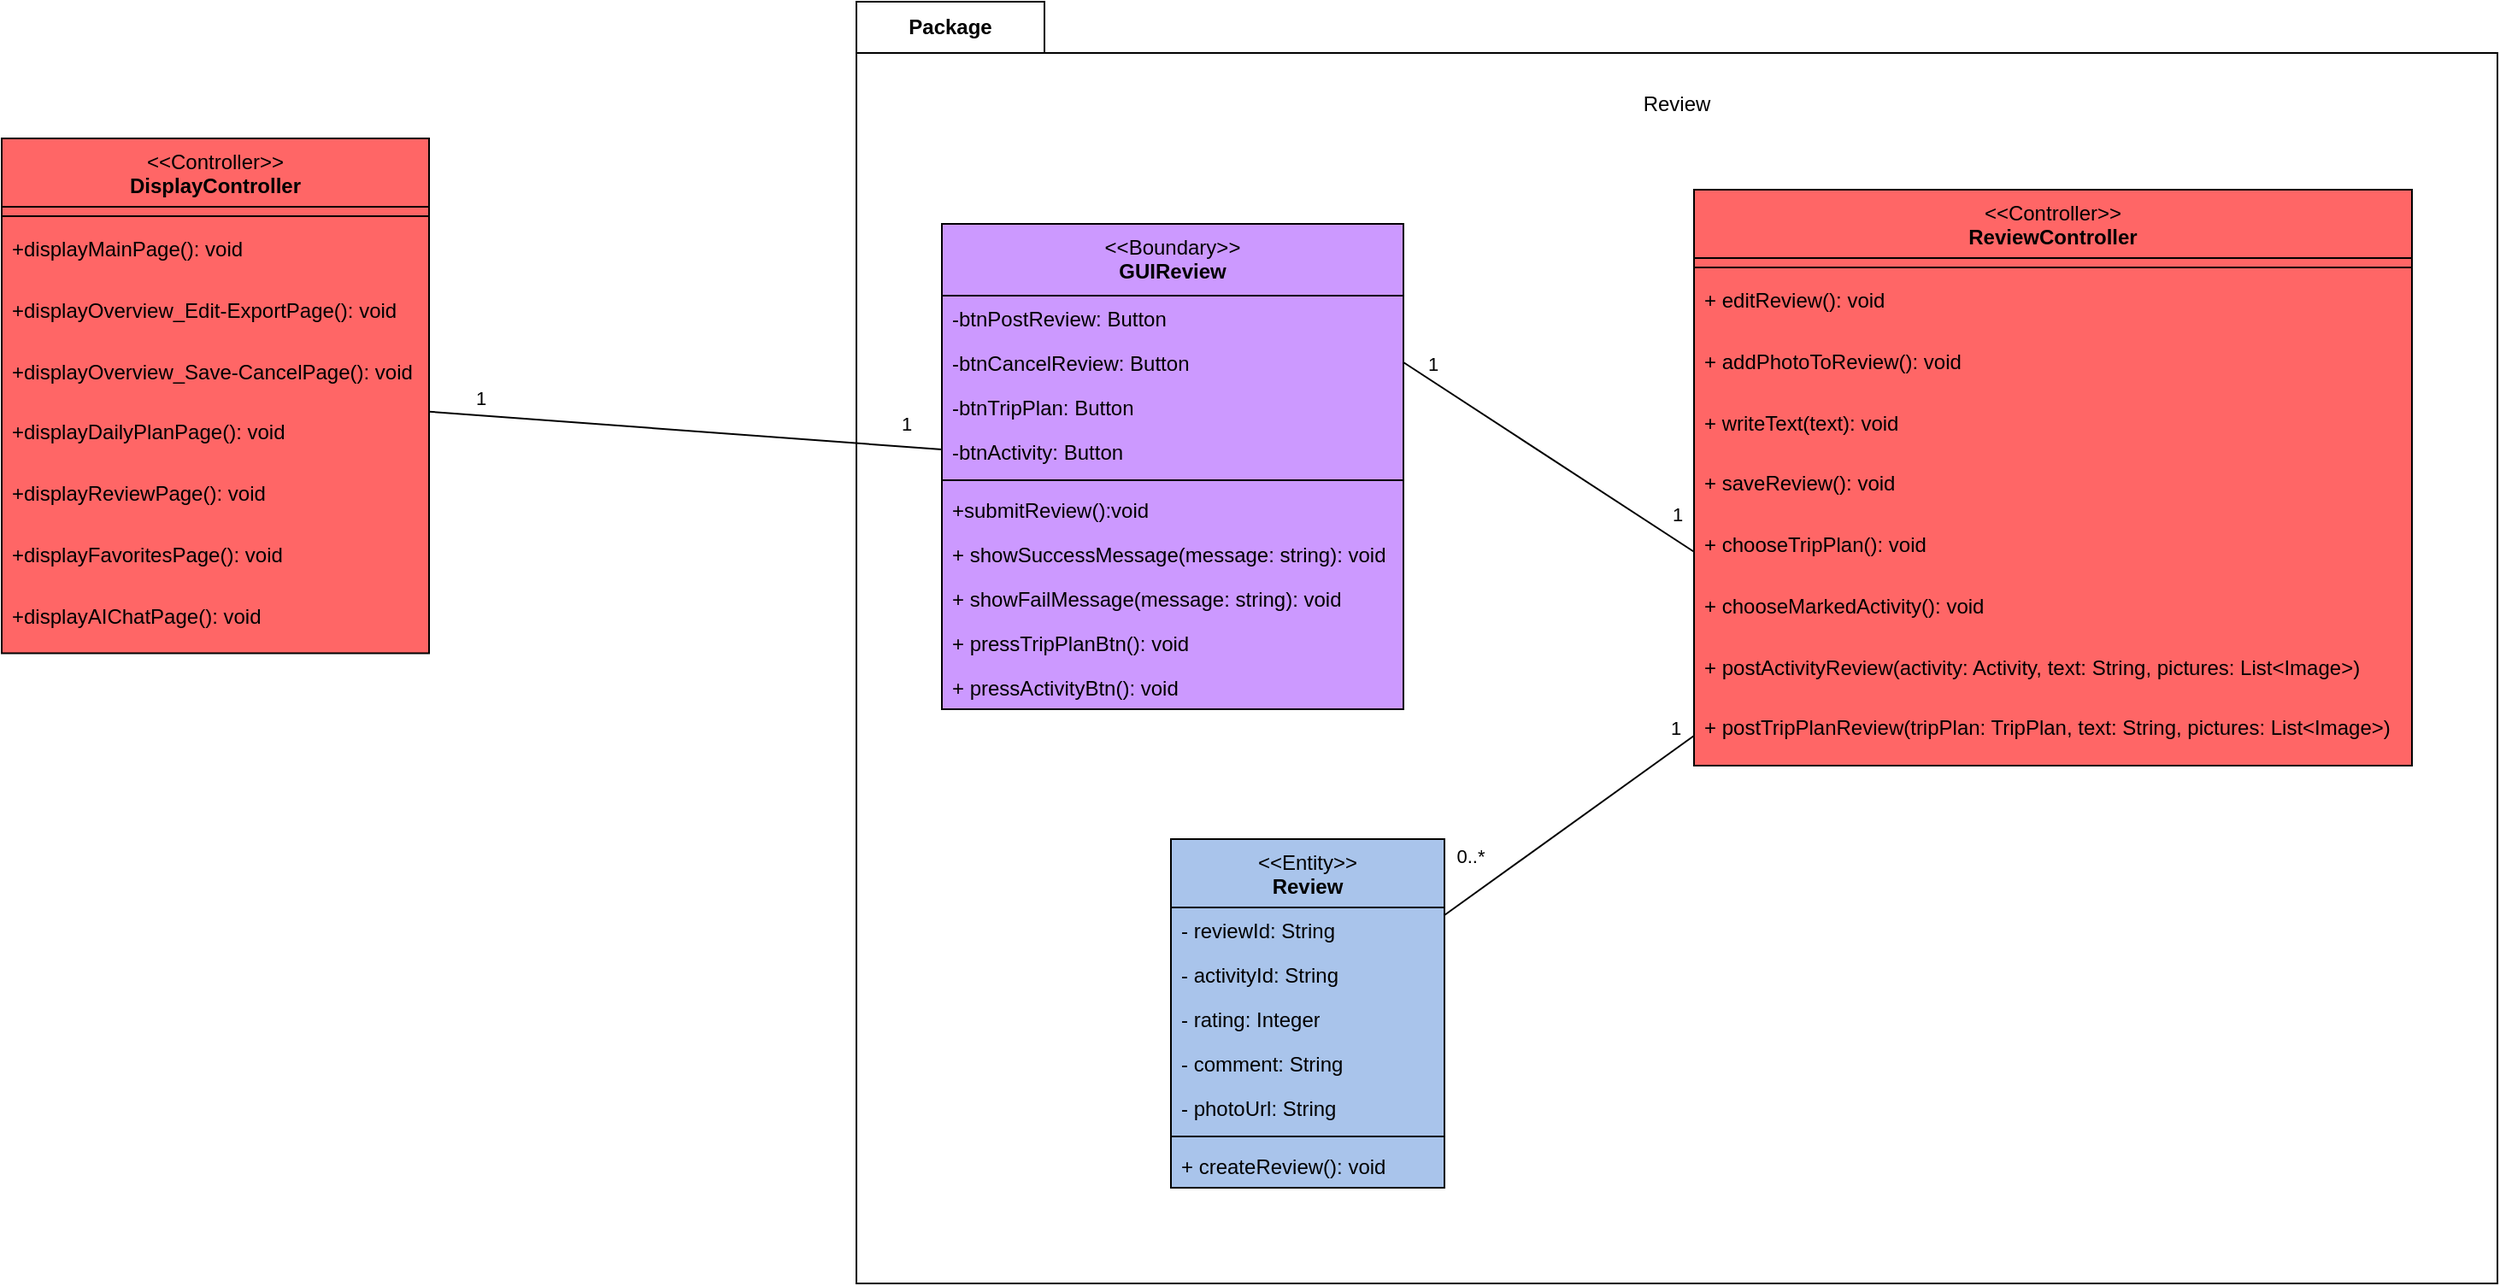 <mxfile version="27.0.1">
  <diagram id="Irjonav8dbQ_voJieWPL" name="Review">
    <mxGraphModel dx="1111" dy="440" grid="1" gridSize="10" guides="1" tooltips="1" connect="1" arrows="1" fold="1" page="1" pageScale="1" pageWidth="827" pageHeight="1169" math="0" shadow="0">
      <root>
        <mxCell id="0" />
        <mxCell id="1" parent="0" />
        <mxCell id="8MBeUae0GPYBS13Bdwm8-1" value="Package" style="shape=folder;fontStyle=1;tabWidth=110;tabHeight=30;tabPosition=left;html=1;boundedLbl=1;labelInHeader=1;container=0;collapsible=0;whiteSpace=wrap;" parent="1" vertex="1">
          <mxGeometry x="640" y="50" width="960" height="750" as="geometry" />
        </mxCell>
        <mxCell id="8MBeUae0GPYBS13Bdwm8-2" value="Review" style="html=1;strokeColor=none;resizeWidth=1;resizeHeight=1;fillColor=none;part=1;connectable=0;allowArrows=0;deletable=0;whiteSpace=wrap;" parent="1" vertex="1">
          <mxGeometry x="820" y="50" width="600" height="60" as="geometry">
            <mxPoint y="30" as="offset" />
          </mxGeometry>
        </mxCell>
        <mxCell id="ggCcQm-APmJ0wYIP901q-1" value="&lt;div&gt;&lt;span style=&quot;font-weight: normal;&quot;&gt;&amp;lt;&amp;lt;Controller&amp;gt;&amp;gt;&lt;/span&gt;&lt;/div&gt;ReviewController" style="swimlane;fontStyle=1;align=center;verticalAlign=top;childLayout=stackLayout;horizontal=1;startSize=40;horizontalStack=0;resizeParent=1;resizeParentMax=0;resizeLast=0;collapsible=1;marginBottom=0;whiteSpace=wrap;html=1;strokeColor=default;swimlaneFillColor=#FF6666;fontFamily=Helvetica;fontSize=12;fontColor=default;fillColor=#FF6666;" parent="1" vertex="1">
          <mxGeometry x="1130" y="160" width="420" height="337" as="geometry" />
        </mxCell>
        <mxCell id="ggCcQm-APmJ0wYIP901q-2" value="" style="line;strokeWidth=1;fillColor=#FF6666;align=center;verticalAlign=top;spacingTop=-1;spacingLeft=3;spacingRight=3;rotatable=0;labelPosition=right;points=[];portConstraint=eastwest;strokeColor=default;swimlaneFillColor=#FF6666;fontFamily=Helvetica;fontSize=12;fontColor=default;fontStyle=1;horizontal=1;" parent="ggCcQm-APmJ0wYIP901q-1" vertex="1">
          <mxGeometry y="40" width="420" height="11" as="geometry" />
        </mxCell>
        <mxCell id="ggCcQm-APmJ0wYIP901q-3" value="+ editReview(): void" style="text;strokeColor=none;fillColor=none;align=left;verticalAlign=top;spacingLeft=4;spacingRight=4;overflow=hidden;rotatable=0;points=[[0,0.5],[1,0.5]];portConstraint=eastwest;whiteSpace=wrap;html=1;fontFamily=Helvetica;fontSize=12;fontColor=default;fontStyle=0;horizontal=1;" parent="ggCcQm-APmJ0wYIP901q-1" vertex="1">
          <mxGeometry y="51" width="420" height="35.75" as="geometry" />
        </mxCell>
        <mxCell id="ggCcQm-APmJ0wYIP901q-4" value="+ addPhotoToReview(): void" style="text;strokeColor=none;fillColor=none;align=left;verticalAlign=top;spacingLeft=4;spacingRight=4;overflow=hidden;rotatable=0;points=[[0,0.5],[1,0.5]];portConstraint=eastwest;whiteSpace=wrap;html=1;fontFamily=Helvetica;fontSize=12;fontColor=default;fontStyle=0;horizontal=1;" parent="ggCcQm-APmJ0wYIP901q-1" vertex="1">
          <mxGeometry y="86.75" width="420" height="35.75" as="geometry" />
        </mxCell>
        <mxCell id="ggCcQm-APmJ0wYIP901q-5" value="+ writeText(text): void" style="text;strokeColor=none;fillColor=none;align=left;verticalAlign=top;spacingLeft=4;spacingRight=4;overflow=hidden;rotatable=0;points=[[0,0.5],[1,0.5]];portConstraint=eastwest;whiteSpace=wrap;html=1;fontFamily=Helvetica;fontSize=12;fontColor=default;fontStyle=0;horizontal=1;" parent="ggCcQm-APmJ0wYIP901q-1" vertex="1">
          <mxGeometry y="122.5" width="420" height="35.75" as="geometry" />
        </mxCell>
        <mxCell id="ggCcQm-APmJ0wYIP901q-6" value="+&amp;nbsp;saveReview(): void" style="text;strokeColor=none;fillColor=none;align=left;verticalAlign=top;spacingLeft=4;spacingRight=4;overflow=hidden;rotatable=0;points=[[0,0.5],[1,0.5]];portConstraint=eastwest;whiteSpace=wrap;html=1;fontFamily=Helvetica;fontSize=12;fontColor=default;fontStyle=0;horizontal=1;" parent="ggCcQm-APmJ0wYIP901q-1" vertex="1">
          <mxGeometry y="158.25" width="420" height="35.75" as="geometry" />
        </mxCell>
        <mxCell id="ggCcQm-APmJ0wYIP901q-7" value="+ chooseTripPlan(): void" style="text;strokeColor=none;fillColor=none;align=left;verticalAlign=top;spacingLeft=4;spacingRight=4;overflow=hidden;rotatable=0;points=[[0,0.5],[1,0.5]];portConstraint=eastwest;whiteSpace=wrap;html=1;fontFamily=Helvetica;fontSize=12;fontColor=default;fontStyle=0;horizontal=1;" parent="ggCcQm-APmJ0wYIP901q-1" vertex="1">
          <mxGeometry y="194" width="420" height="35.75" as="geometry" />
        </mxCell>
        <mxCell id="ggCcQm-APmJ0wYIP901q-8" value="+ chooseMarkedActivity(): void" style="text;strokeColor=none;fillColor=none;align=left;verticalAlign=top;spacingLeft=4;spacingRight=4;overflow=hidden;rotatable=0;points=[[0,0.5],[1,0.5]];portConstraint=eastwest;whiteSpace=wrap;html=1;fontFamily=Helvetica;fontSize=12;fontColor=default;fontStyle=0;horizontal=1;" parent="ggCcQm-APmJ0wYIP901q-1" vertex="1">
          <mxGeometry y="229.75" width="420" height="35.75" as="geometry" />
        </mxCell>
        <mxCell id="ggCcQm-APmJ0wYIP901q-9" value="+ postActivityReview(activity: Activity, text: String, pictures: List&amp;lt;Image&amp;gt;)" style="text;strokeColor=none;fillColor=none;align=left;verticalAlign=top;spacingLeft=4;spacingRight=4;overflow=hidden;rotatable=0;points=[[0,0.5],[1,0.5]];portConstraint=eastwest;whiteSpace=wrap;html=1;fontFamily=Helvetica;fontSize=12;fontColor=default;fontStyle=0;horizontal=1;" parent="ggCcQm-APmJ0wYIP901q-1" vertex="1">
          <mxGeometry y="265.5" width="420" height="35.75" as="geometry" />
        </mxCell>
        <mxCell id="ggCcQm-APmJ0wYIP901q-10" value="+&amp;nbsp;postTripPlanReview(tripPlan: TripPlan, text: String, pictures: List&amp;lt;Image&amp;gt;)" style="text;strokeColor=none;fillColor=none;align=left;verticalAlign=top;spacingLeft=4;spacingRight=4;overflow=hidden;rotatable=0;points=[[0,0.5],[1,0.5]];portConstraint=eastwest;whiteSpace=wrap;html=1;fontFamily=Helvetica;fontSize=12;fontColor=default;fontStyle=0;horizontal=1;" parent="ggCcQm-APmJ0wYIP901q-1" vertex="1">
          <mxGeometry y="301.25" width="420" height="35.75" as="geometry" />
        </mxCell>
        <mxCell id="ggCcQm-APmJ0wYIP901q-11" value="&lt;div&gt;&lt;span style=&quot;font-weight: normal;&quot;&gt;&amp;lt;&amp;lt;Entity&amp;gt;&amp;gt;&lt;/span&gt;&lt;/div&gt;Review" style="swimlane;fontStyle=1;align=center;verticalAlign=top;childLayout=stackLayout;horizontal=1;startSize=40;horizontalStack=0;resizeParent=1;resizeParentMax=0;resizeLast=0;collapsible=1;marginBottom=0;whiteSpace=wrap;html=1;fillStyle=auto;strokeColor=default;swimlaneFillColor=#A9C4EB;fontFamily=Helvetica;fontSize=12;fontColor=default;fillColor=#A9C4EB;" parent="1" vertex="1">
          <mxGeometry x="824" y="540" width="160" height="204" as="geometry" />
        </mxCell>
        <mxCell id="ggCcQm-APmJ0wYIP901q-12" value="- reviewId: String" style="text;align=left;verticalAlign=top;spacingLeft=4;spacingRight=4;overflow=hidden;rotatable=0;points=[[0,0.5],[1,0.5]];portConstraint=eastwest;whiteSpace=wrap;html=1;fillStyle=auto;fontFamily=Helvetica;fontSize=12;fontColor=default;fontStyle=0;horizontal=1;" parent="ggCcQm-APmJ0wYIP901q-11" vertex="1">
          <mxGeometry y="40" width="160" height="26" as="geometry" />
        </mxCell>
        <mxCell id="ggCcQm-APmJ0wYIP901q-13" value="- activityId: String" style="text;align=left;verticalAlign=top;spacingLeft=4;spacingRight=4;overflow=hidden;rotatable=0;points=[[0,0.5],[1,0.5]];portConstraint=eastwest;whiteSpace=wrap;html=1;fillStyle=auto;fontFamily=Helvetica;fontSize=12;fontColor=default;fontStyle=0;horizontal=1;" parent="ggCcQm-APmJ0wYIP901q-11" vertex="1">
          <mxGeometry y="66" width="160" height="26" as="geometry" />
        </mxCell>
        <mxCell id="ggCcQm-APmJ0wYIP901q-14" value="- rating: Integer" style="text;align=left;verticalAlign=top;spacingLeft=4;spacingRight=4;overflow=hidden;rotatable=0;points=[[0,0.5],[1,0.5]];portConstraint=eastwest;whiteSpace=wrap;html=1;fillStyle=auto;fontFamily=Helvetica;fontSize=12;fontColor=default;fontStyle=0;horizontal=1;" parent="ggCcQm-APmJ0wYIP901q-11" vertex="1">
          <mxGeometry y="92" width="160" height="26" as="geometry" />
        </mxCell>
        <mxCell id="ggCcQm-APmJ0wYIP901q-15" value="- comment: String" style="text;align=left;verticalAlign=top;spacingLeft=4;spacingRight=4;overflow=hidden;rotatable=0;points=[[0,0.5],[1,0.5]];portConstraint=eastwest;whiteSpace=wrap;html=1;fillStyle=auto;fontFamily=Helvetica;fontSize=12;fontColor=default;fontStyle=0;horizontal=1;" parent="ggCcQm-APmJ0wYIP901q-11" vertex="1">
          <mxGeometry y="118" width="160" height="26" as="geometry" />
        </mxCell>
        <mxCell id="ggCcQm-APmJ0wYIP901q-16" value="- photoUrl: String" style="text;align=left;verticalAlign=top;spacingLeft=4;spacingRight=4;overflow=hidden;rotatable=0;points=[[0,0.5],[1,0.5]];portConstraint=eastwest;whiteSpace=wrap;html=1;fillStyle=auto;fontFamily=Helvetica;fontSize=12;fontColor=default;fontStyle=0;horizontal=1;" parent="ggCcQm-APmJ0wYIP901q-11" vertex="1">
          <mxGeometry y="144" width="160" height="26" as="geometry" />
        </mxCell>
        <mxCell id="ggCcQm-APmJ0wYIP901q-17" value="" style="line;strokeWidth=1;align=center;verticalAlign=top;spacingTop=-1;spacingLeft=3;spacingRight=3;rotatable=0;labelPosition=right;points=[];portConstraint=eastwest;fillStyle=auto;strokeColor=default;swimlaneFillColor=#A9C4EB;fontFamily=Helvetica;fontSize=12;fontColor=default;fontStyle=1;horizontal=1;fillColor=#A9C4EB;" parent="ggCcQm-APmJ0wYIP901q-11" vertex="1">
          <mxGeometry y="170" width="160" height="8" as="geometry" />
        </mxCell>
        <mxCell id="ggCcQm-APmJ0wYIP901q-18" value="+ createReview(): void" style="text;align=left;verticalAlign=top;spacingLeft=4;spacingRight=4;overflow=hidden;rotatable=0;points=[[0,0.5],[1,0.5]];portConstraint=eastwest;whiteSpace=wrap;html=1;fillStyle=auto;fontFamily=Helvetica;fontSize=12;fontColor=default;fontStyle=0;horizontal=1;" parent="ggCcQm-APmJ0wYIP901q-11" vertex="1">
          <mxGeometry y="178" width="160" height="26" as="geometry" />
        </mxCell>
        <mxCell id="ggCcQm-APmJ0wYIP901q-19" value="&lt;div&gt;&lt;span style=&quot;font-weight: normal;&quot;&gt;&amp;lt;&amp;lt;Boundary&amp;gt;&amp;gt;&lt;/span&gt;&lt;/div&gt;GUIReview" style="swimlane;fontStyle=1;align=center;verticalAlign=top;childLayout=stackLayout;horizontal=1;startSize=42;horizontalStack=0;resizeParent=1;resizeParentMax=0;resizeLast=0;collapsible=1;marginBottom=0;whiteSpace=wrap;html=1;strokeColor=default;swimlaneFillColor=#CC99FF;fontFamily=Helvetica;fontSize=12;fontColor=default;fillColor=#CC99FF;" parent="1" vertex="1">
          <mxGeometry x="690" y="180" width="270" height="284" as="geometry" />
        </mxCell>
        <mxCell id="ggCcQm-APmJ0wYIP901q-20" value="-btnPostReview: Button" style="text;strokeColor=none;fillColor=none;align=left;verticalAlign=top;spacingLeft=4;spacingRight=4;overflow=hidden;rotatable=0;points=[[0,0.5],[1,0.5]];portConstraint=eastwest;whiteSpace=wrap;html=1;fontFamily=Helvetica;fontSize=12;fontColor=default;fontStyle=0;horizontal=1;" parent="ggCcQm-APmJ0wYIP901q-19" vertex="1">
          <mxGeometry y="42" width="270" height="26" as="geometry" />
        </mxCell>
        <mxCell id="ggCcQm-APmJ0wYIP901q-21" value="-btnCancelReview: Button" style="text;strokeColor=none;fillColor=none;align=left;verticalAlign=top;spacingLeft=4;spacingRight=4;overflow=hidden;rotatable=0;points=[[0,0.5],[1,0.5]];portConstraint=eastwest;whiteSpace=wrap;html=1;fontFamily=Helvetica;fontSize=12;fontColor=default;fontStyle=0;horizontal=1;" parent="ggCcQm-APmJ0wYIP901q-19" vertex="1">
          <mxGeometry y="68" width="270" height="26" as="geometry" />
        </mxCell>
        <mxCell id="ggCcQm-APmJ0wYIP901q-22" value="-btnTripPlan: Button" style="text;strokeColor=none;fillColor=none;align=left;verticalAlign=top;spacingLeft=4;spacingRight=4;overflow=hidden;rotatable=0;points=[[0,0.5],[1,0.5]];portConstraint=eastwest;whiteSpace=wrap;html=1;fontFamily=Helvetica;fontSize=12;fontColor=default;fontStyle=0;horizontal=1;" parent="ggCcQm-APmJ0wYIP901q-19" vertex="1">
          <mxGeometry y="94" width="270" height="26" as="geometry" />
        </mxCell>
        <mxCell id="ggCcQm-APmJ0wYIP901q-23" value="-btnActivity: Button" style="text;strokeColor=none;fillColor=none;align=left;verticalAlign=top;spacingLeft=4;spacingRight=4;overflow=hidden;rotatable=0;points=[[0,0.5],[1,0.5]];portConstraint=eastwest;whiteSpace=wrap;html=1;fontFamily=Helvetica;fontSize=12;fontColor=default;fontStyle=0;horizontal=1;" parent="ggCcQm-APmJ0wYIP901q-19" vertex="1">
          <mxGeometry y="120" width="270" height="26" as="geometry" />
        </mxCell>
        <mxCell id="ggCcQm-APmJ0wYIP901q-24" value="" style="line;strokeWidth=1;fillColor=#CC99FF;align=center;verticalAlign=top;spacingTop=-1;spacingLeft=3;spacingRight=3;rotatable=0;labelPosition=right;points=[];portConstraint=eastwest;strokeColor=default;swimlaneFillColor=#CC99FF;fontFamily=Helvetica;fontSize=12;fontColor=default;fontStyle=1;horizontal=1;" parent="ggCcQm-APmJ0wYIP901q-19" vertex="1">
          <mxGeometry y="146" width="270" height="8" as="geometry" />
        </mxCell>
        <mxCell id="ggCcQm-APmJ0wYIP901q-25" value="+submitReview():void" style="text;strokeColor=none;fillColor=none;align=left;verticalAlign=top;spacingLeft=4;spacingRight=4;overflow=hidden;rotatable=0;points=[[0,0.5],[1,0.5]];portConstraint=eastwest;whiteSpace=wrap;html=1;fontFamily=Helvetica;fontSize=12;fontColor=default;fontStyle=0;horizontal=1;" parent="ggCcQm-APmJ0wYIP901q-19" vertex="1">
          <mxGeometry y="154" width="270" height="26" as="geometry" />
        </mxCell>
        <mxCell id="ggCcQm-APmJ0wYIP901q-26" value="+ showSuccessMessage(message: string): void&amp;nbsp;" style="text;strokeColor=none;fillColor=none;align=left;verticalAlign=top;spacingLeft=4;spacingRight=4;overflow=hidden;rotatable=0;points=[[0,0.5],[1,0.5]];portConstraint=eastwest;whiteSpace=wrap;html=1;fontFamily=Helvetica;fontSize=12;fontColor=default;fontStyle=0;horizontal=1;" parent="ggCcQm-APmJ0wYIP901q-19" vertex="1">
          <mxGeometry y="180" width="270" height="26" as="geometry" />
        </mxCell>
        <mxCell id="ggCcQm-APmJ0wYIP901q-27" value="+ showFailMessage(message: string): void&amp;nbsp;" style="text;strokeColor=none;fillColor=none;align=left;verticalAlign=top;spacingLeft=4;spacingRight=4;overflow=hidden;rotatable=0;points=[[0,0.5],[1,0.5]];portConstraint=eastwest;whiteSpace=wrap;html=1;fontFamily=Helvetica;fontSize=12;fontColor=default;fontStyle=0;horizontal=1;" parent="ggCcQm-APmJ0wYIP901q-19" vertex="1">
          <mxGeometry y="206" width="270" height="26" as="geometry" />
        </mxCell>
        <mxCell id="ggCcQm-APmJ0wYIP901q-28" value="+ pressTripPlanBtn(): void" style="text;strokeColor=none;fillColor=none;align=left;verticalAlign=top;spacingLeft=4;spacingRight=4;overflow=hidden;rotatable=0;points=[[0,0.5],[1,0.5]];portConstraint=eastwest;whiteSpace=wrap;html=1;fontFamily=Helvetica;fontSize=12;fontColor=default;fontStyle=0;horizontal=1;" parent="ggCcQm-APmJ0wYIP901q-19" vertex="1">
          <mxGeometry y="232" width="270" height="26" as="geometry" />
        </mxCell>
        <mxCell id="ggCcQm-APmJ0wYIP901q-29" value="+ pressActivityBtn(): void" style="text;strokeColor=none;fillColor=none;align=left;verticalAlign=top;spacingLeft=4;spacingRight=4;overflow=hidden;rotatable=0;points=[[0,0.5],[1,0.5]];portConstraint=eastwest;whiteSpace=wrap;html=1;fontFamily=Helvetica;fontSize=12;fontColor=default;fontStyle=0;horizontal=1;" parent="ggCcQm-APmJ0wYIP901q-19" vertex="1">
          <mxGeometry y="258" width="270" height="26" as="geometry" />
        </mxCell>
        <mxCell id="ctgCPbIWe9IE4_OUDBUI-1" value="" style="endArrow=none;html=1;rounded=0;exitX=0;exitY=0.5;exitDx=0;exitDy=0;entryX=1;entryY=0.5;entryDx=0;entryDy=0;" parent="1" source="ggCcQm-APmJ0wYIP901q-7" target="ggCcQm-APmJ0wYIP901q-21" edge="1">
          <mxGeometry relative="1" as="geometry">
            <mxPoint x="1203" y="497" as="sourcePoint" />
            <mxPoint x="1020" y="78" as="targetPoint" />
          </mxGeometry>
        </mxCell>
        <mxCell id="ctgCPbIWe9IE4_OUDBUI-2" value="1" style="edgeLabel;html=1;align=center;verticalAlign=middle;resizable=0;points=[];" parent="ctgCPbIWe9IE4_OUDBUI-1" connectable="0" vertex="1">
          <mxGeometry x="0.799" y="1" relative="1" as="geometry">
            <mxPoint y="-11" as="offset" />
          </mxGeometry>
        </mxCell>
        <mxCell id="ctgCPbIWe9IE4_OUDBUI-3" value="1" style="edgeLabel;html=1;align=center;verticalAlign=middle;resizable=0;points=[];" parent="ctgCPbIWe9IE4_OUDBUI-1" connectable="0" vertex="1">
          <mxGeometry x="-0.841" y="-3" relative="1" as="geometry">
            <mxPoint x="2" y="-11" as="offset" />
          </mxGeometry>
        </mxCell>
        <mxCell id="Qh2YpveZhV1kGk5EKtSw-1" value="" style="endArrow=none;html=1;rounded=0;" parent="1" source="ggCcQm-APmJ0wYIP901q-1" target="ggCcQm-APmJ0wYIP901q-11" edge="1">
          <mxGeometry relative="1" as="geometry">
            <mxPoint x="1140" y="382" as="sourcePoint" />
            <mxPoint x="970" y="271" as="targetPoint" />
          </mxGeometry>
        </mxCell>
        <mxCell id="Qh2YpveZhV1kGk5EKtSw-2" value="0..*" style="edgeLabel;html=1;align=center;verticalAlign=middle;resizable=0;points=[];" parent="Qh2YpveZhV1kGk5EKtSw-1" connectable="0" vertex="1">
          <mxGeometry x="0.799" y="1" relative="1" as="geometry">
            <mxPoint y="-25" as="offset" />
          </mxGeometry>
        </mxCell>
        <mxCell id="Qh2YpveZhV1kGk5EKtSw-3" value="1" style="edgeLabel;html=1;align=center;verticalAlign=middle;resizable=0;points=[];" parent="Qh2YpveZhV1kGk5EKtSw-1" connectable="0" vertex="1">
          <mxGeometry x="-0.841" y="-3" relative="1" as="geometry">
            <mxPoint x="2" y="-11" as="offset" />
          </mxGeometry>
        </mxCell>
        <mxCell id="i4fgG0dk6XiljyBkHQd8-1" value="&lt;div&gt;&lt;span style=&quot;font-weight: normal;&quot;&gt;&amp;lt;&amp;lt;Controller&amp;gt;&amp;gt;&lt;/span&gt;&lt;/div&gt;DisplayController" style="swimlane;fontStyle=1;align=center;verticalAlign=top;childLayout=stackLayout;horizontal=1;startSize=40;horizontalStack=0;resizeParent=1;resizeParentMax=0;resizeLast=0;collapsible=1;marginBottom=0;whiteSpace=wrap;html=1;strokeColor=default;swimlaneFillColor=#FF6666;fontFamily=Helvetica;fontSize=12;fontColor=default;fillColor=#FF6666;" parent="1" vertex="1">
          <mxGeometry x="140" y="130" width="250" height="301.25" as="geometry" />
        </mxCell>
        <mxCell id="i4fgG0dk6XiljyBkHQd8-2" value="" style="line;strokeWidth=1;fillColor=#FF6666;align=center;verticalAlign=top;spacingTop=-1;spacingLeft=3;spacingRight=3;rotatable=0;labelPosition=right;points=[];portConstraint=eastwest;strokeColor=default;swimlaneFillColor=#FF6666;fontFamily=Helvetica;fontSize=12;fontColor=default;fontStyle=1;horizontal=1;" parent="i4fgG0dk6XiljyBkHQd8-1" vertex="1">
          <mxGeometry y="40" width="250" height="11" as="geometry" />
        </mxCell>
        <mxCell id="i4fgG0dk6XiljyBkHQd8-3" value="+displayMainPage(): void" style="text;strokeColor=none;fillColor=none;align=left;verticalAlign=top;spacingLeft=4;spacingRight=4;overflow=hidden;rotatable=0;points=[[0,0.5],[1,0.5]];portConstraint=eastwest;whiteSpace=wrap;html=1;fontFamily=Helvetica;fontSize=12;fontColor=default;fontStyle=0;horizontal=1;" parent="i4fgG0dk6XiljyBkHQd8-1" vertex="1">
          <mxGeometry y="51" width="250" height="35.75" as="geometry" />
        </mxCell>
        <mxCell id="i4fgG0dk6XiljyBkHQd8-4" value="+displayOverview_Edit-ExportPage(): void" style="text;strokeColor=none;fillColor=none;align=left;verticalAlign=top;spacingLeft=4;spacingRight=4;overflow=hidden;rotatable=0;points=[[0,0.5],[1,0.5]];portConstraint=eastwest;whiteSpace=wrap;html=1;fontFamily=Helvetica;fontSize=12;fontColor=default;fontStyle=0;horizontal=1;" parent="i4fgG0dk6XiljyBkHQd8-1" vertex="1">
          <mxGeometry y="86.75" width="250" height="35.75" as="geometry" />
        </mxCell>
        <mxCell id="i4fgG0dk6XiljyBkHQd8-5" value="+displayOverview_Save-CancelPage(): void" style="text;strokeColor=none;fillColor=none;align=left;verticalAlign=top;spacingLeft=4;spacingRight=4;overflow=hidden;rotatable=0;points=[[0,0.5],[1,0.5]];portConstraint=eastwest;whiteSpace=wrap;html=1;fontFamily=Helvetica;fontSize=12;fontColor=default;fontStyle=0;horizontal=1;" parent="i4fgG0dk6XiljyBkHQd8-1" vertex="1">
          <mxGeometry y="122.5" width="250" height="35.75" as="geometry" />
        </mxCell>
        <mxCell id="i4fgG0dk6XiljyBkHQd8-6" value="+displayDailyPlanPage(): void" style="text;strokeColor=none;fillColor=none;align=left;verticalAlign=top;spacingLeft=4;spacingRight=4;overflow=hidden;rotatable=0;points=[[0,0.5],[1,0.5]];portConstraint=eastwest;whiteSpace=wrap;html=1;fontFamily=Helvetica;fontSize=12;fontColor=default;fontStyle=0;horizontal=1;" parent="i4fgG0dk6XiljyBkHQd8-1" vertex="1">
          <mxGeometry y="158.25" width="250" height="35.75" as="geometry" />
        </mxCell>
        <mxCell id="i4fgG0dk6XiljyBkHQd8-7" value="+displayReviewPage(): void" style="text;strokeColor=none;fillColor=none;align=left;verticalAlign=top;spacingLeft=4;spacingRight=4;overflow=hidden;rotatable=0;points=[[0,0.5],[1,0.5]];portConstraint=eastwest;whiteSpace=wrap;html=1;fontFamily=Helvetica;fontSize=12;fontColor=default;fontStyle=0;horizontal=1;" parent="i4fgG0dk6XiljyBkHQd8-1" vertex="1">
          <mxGeometry y="194" width="250" height="35.75" as="geometry" />
        </mxCell>
        <mxCell id="i4fgG0dk6XiljyBkHQd8-8" value="+displayFavoritesPage(): void" style="text;strokeColor=none;fillColor=none;align=left;verticalAlign=top;spacingLeft=4;spacingRight=4;overflow=hidden;rotatable=0;points=[[0,0.5],[1,0.5]];portConstraint=eastwest;whiteSpace=wrap;html=1;fontFamily=Helvetica;fontSize=12;fontColor=default;fontStyle=0;horizontal=1;" parent="i4fgG0dk6XiljyBkHQd8-1" vertex="1">
          <mxGeometry y="229.75" width="250" height="35.75" as="geometry" />
        </mxCell>
        <mxCell id="i4fgG0dk6XiljyBkHQd8-9" value="+displayAIChatPage(): void" style="text;strokeColor=none;fillColor=none;align=left;verticalAlign=top;spacingLeft=4;spacingRight=4;overflow=hidden;rotatable=0;points=[[0,0.5],[1,0.5]];portConstraint=eastwest;whiteSpace=wrap;html=1;fontFamily=Helvetica;fontSize=12;fontColor=default;fontStyle=0;horizontal=1;" parent="i4fgG0dk6XiljyBkHQd8-1" vertex="1">
          <mxGeometry y="265.5" width="250" height="35.75" as="geometry" />
        </mxCell>
        <mxCell id="i4fgG0dk6XiljyBkHQd8-10" value="" style="endArrow=none;html=1;rounded=0;" parent="1" source="ggCcQm-APmJ0wYIP901q-19" target="i4fgG0dk6XiljyBkHQd8-1" edge="1">
          <mxGeometry relative="1" as="geometry">
            <mxPoint x="1140" y="382" as="sourcePoint" />
            <mxPoint x="970" y="271" as="targetPoint" />
          </mxGeometry>
        </mxCell>
        <mxCell id="i4fgG0dk6XiljyBkHQd8-11" value="1" style="edgeLabel;html=1;align=center;verticalAlign=middle;resizable=0;points=[];" parent="i4fgG0dk6XiljyBkHQd8-10" connectable="0" vertex="1">
          <mxGeometry x="0.799" y="1" relative="1" as="geometry">
            <mxPoint y="-11" as="offset" />
          </mxGeometry>
        </mxCell>
        <mxCell id="i4fgG0dk6XiljyBkHQd8-12" value="1" style="edgeLabel;html=1;align=center;verticalAlign=middle;resizable=0;points=[];" parent="i4fgG0dk6XiljyBkHQd8-10" connectable="0" vertex="1">
          <mxGeometry x="-0.841" y="-3" relative="1" as="geometry">
            <mxPoint x="2" y="-11" as="offset" />
          </mxGeometry>
        </mxCell>
      </root>
    </mxGraphModel>
  </diagram>
</mxfile>
